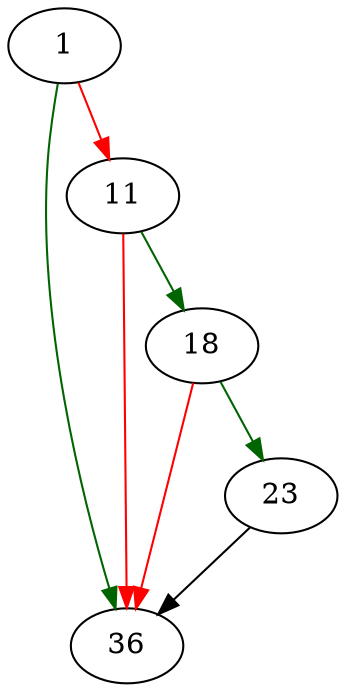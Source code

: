 strict digraph "sqlite3PagerDontWrite" {
	// Node definitions.
	1 [entry=true];
	36;
	11;
	18;
	23;

	// Edge definitions.
	1 -> 36 [
		color=darkgreen
		cond=true
	];
	1 -> 11 [
		color=red
		cond=false
	];
	11 -> 36 [
		color=red
		cond=false
	];
	11 -> 18 [
		color=darkgreen
		cond=true
	];
	18 -> 36 [
		color=red
		cond=false
	];
	18 -> 23 [
		color=darkgreen
		cond=true
	];
	23 -> 36;
}